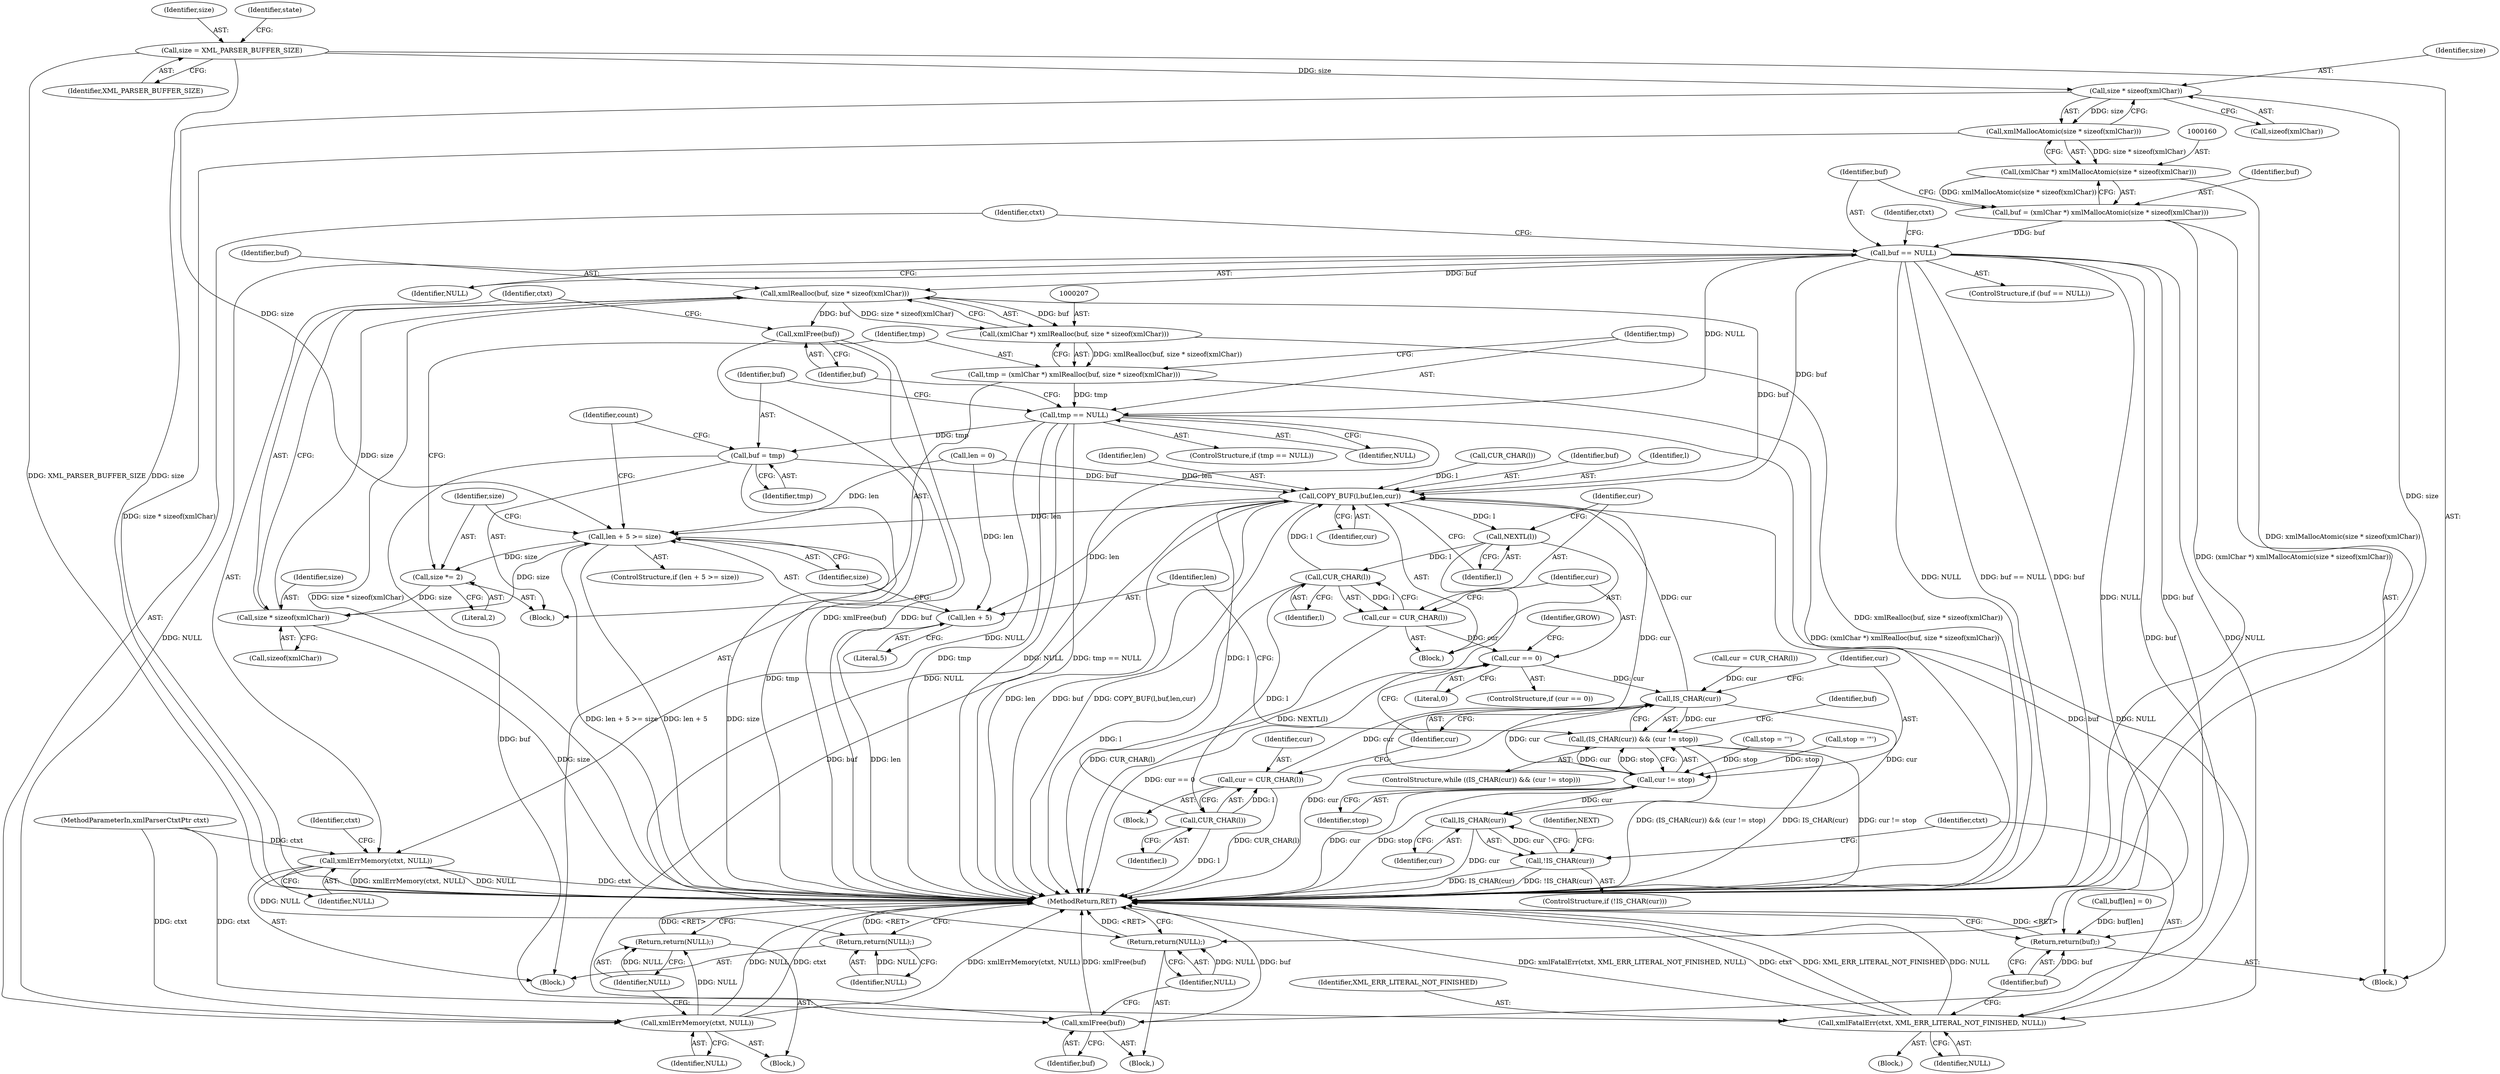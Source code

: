 digraph "0_Chrome_d0947db40187f4708c58e64cbd6013faf9eddeed_36@API" {
"1000162" [label="(Call,size * sizeof(xmlChar))"];
"1000113" [label="(Call,size = XML_PARSER_BUFFER_SIZE)"];
"1000161" [label="(Call,xmlMallocAtomic(size * sizeof(xmlChar)))"];
"1000159" [label="(Call,(xmlChar *) xmlMallocAtomic(size * sizeof(xmlChar)))"];
"1000157" [label="(Call,buf = (xmlChar *) xmlMallocAtomic(size * sizeof(xmlChar)))"];
"1000167" [label="(Call,buf == NULL)"];
"1000171" [label="(Call,xmlErrMemory(ctxt, NULL))"];
"1000174" [label="(Return,return(NULL);)"];
"1000208" [label="(Call,xmlRealloc(buf, size * sizeof(xmlChar)))"];
"1000206" [label="(Call,(xmlChar *) xmlRealloc(buf, size * sizeof(xmlChar)))"];
"1000204" [label="(Call,tmp = (xmlChar *) xmlRealloc(buf, size * sizeof(xmlChar)))"];
"1000215" [label="(Call,tmp == NULL)"];
"1000221" [label="(Call,xmlErrMemory(ctxt, NULL))"];
"1000231" [label="(Return,return(NULL);)"];
"1000233" [label="(Call,buf = tmp)"];
"1000254" [label="(Call,xmlFree(buf))"];
"1000258" [label="(Call,COPY_BUF(l,buf,len,cur))"];
"1000194" [label="(Call,len + 5 >= size)"];
"1000201" [label="(Call,size *= 2)"];
"1000210" [label="(Call,size * sizeof(xmlChar))"];
"1000195" [label="(Call,len + 5)"];
"1000263" [label="(Call,NEXTL(l))"];
"1000267" [label="(Call,CUR_CHAR(l))"];
"1000265" [label="(Call,cur = CUR_CHAR(l))"];
"1000270" [label="(Call,cur == 0)"];
"1000187" [label="(Call,IS_CHAR(cur))"];
"1000186" [label="(Call,(IS_CHAR(cur)) && (cur != stop))"];
"1000189" [label="(Call,cur != stop)"];
"1000294" [label="(Call,IS_CHAR(cur))"];
"1000293" [label="(Call,!IS_CHAR(cur))"];
"1000278" [label="(Call,CUR_CHAR(l))"];
"1000276" [label="(Call,cur = CUR_CHAR(l))"];
"1000304" [label="(Return,return(buf);)"];
"1000256" [label="(Return,return(NULL);)"];
"1000297" [label="(Call,xmlFatalErr(ctxt, XML_ERR_LITERAL_NOT_FINISHED, NULL))"];
"1000219" [label="(Call,xmlFree(buf))"];
"1000203" [label="(Literal,2)"];
"1000232" [label="(Identifier,NULL)"];
"1000292" [label="(ControlStructure,if (!IS_CHAR(cur)))"];
"1000296" [label="(Block,)"];
"1000257" [label="(Identifier,NULL)"];
"1000298" [label="(Identifier,ctxt)"];
"1000157" [label="(Call,buf = (xmlChar *) xmlMallocAtomic(size * sizeof(xmlChar)))"];
"1000262" [label="(Identifier,cur)"];
"1000204" [label="(Call,tmp = (xmlChar *) xmlRealloc(buf, size * sizeof(xmlChar)))"];
"1000192" [label="(Block,)"];
"1000194" [label="(Call,len + 5 >= size)"];
"1000215" [label="(Call,tmp == NULL)"];
"1000280" [label="(Call,buf[len] = 0)"];
"1000282" [label="(Identifier,buf)"];
"1000263" [label="(Call,NEXTL(l))"];
"1000163" [label="(Identifier,size)"];
"1000170" [label="(Block,)"];
"1000195" [label="(Call,len + 5)"];
"1000271" [label="(Identifier,cur)"];
"1000269" [label="(ControlStructure,if (cur == 0))"];
"1000276" [label="(Call,cur = CUR_CHAR(l))"];
"1000268" [label="(Identifier,l)"];
"1000114" [label="(Identifier,size)"];
"1000295" [label="(Identifier,cur)"];
"1000196" [label="(Identifier,len)"];
"1000136" [label="(Call,stop = '\"')"];
"1000183" [label="(Call,CUR_CHAR(l))"];
"1000103" [label="(Block,)"];
"1000167" [label="(Call,buf == NULL)"];
"1000223" [label="(Identifier,NULL)"];
"1000206" [label="(Call,(xmlChar *) xmlRealloc(buf, size * sizeof(xmlChar)))"];
"1000255" [label="(Identifier,buf)"];
"1000300" [label="(Identifier,NULL)"];
"1000235" [label="(Identifier,tmp)"];
"1000260" [label="(Identifier,buf)"];
"1000277" [label="(Identifier,cur)"];
"1000305" [label="(Identifier,buf)"];
"1000102" [label="(MethodParameterIn,xmlParserCtxtPtr ctxt)"];
"1000237" [label="(Identifier,count)"];
"1000166" [label="(ControlStructure,if (buf == NULL))"];
"1000221" [label="(Call,xmlErrMemory(ctxt, NULL))"];
"1000279" [label="(Identifier,l)"];
"1000199" [label="(Block,)"];
"1000273" [label="(Block,)"];
"1000113" [label="(Call,size = XML_PARSER_BUFFER_SIZE)"];
"1000220" [label="(Identifier,buf)"];
"1000217" [label="(Identifier,NULL)"];
"1000115" [label="(Identifier,XML_PARSER_BUFFER_SIZE)"];
"1000303" [label="(Identifier,NEXT)"];
"1000181" [label="(Call,cur = CUR_CHAR(l))"];
"1000299" [label="(Identifier,XML_ERR_LITERAL_NOT_FINISHED)"];
"1000226" [label="(Identifier,ctxt)"];
"1000267" [label="(Call,CUR_CHAR(l))"];
"1000109" [label="(Call,len = 0)"];
"1000174" [label="(Return,return(NULL);)"];
"1000218" [label="(Block,)"];
"1000270" [label="(Call,cur == 0)"];
"1000173" [label="(Identifier,NULL)"];
"1000191" [label="(Identifier,stop)"];
"1000210" [label="(Call,size * sizeof(xmlChar))"];
"1000219" [label="(Call,xmlFree(buf))"];
"1000202" [label="(Identifier,size)"];
"1000175" [label="(Identifier,NULL)"];
"1000297" [label="(Call,xmlFatalErr(ctxt, XML_ERR_LITERAL_NOT_FINISHED, NULL))"];
"1000222" [label="(Identifier,ctxt)"];
"1000198" [label="(Identifier,size)"];
"1000256" [label="(Return,return(NULL);)"];
"1000231" [label="(Return,return(NULL);)"];
"1000146" [label="(Call,stop = '\'')"];
"1000208" [label="(Call,xmlRealloc(buf, size * sizeof(xmlChar)))"];
"1000254" [label="(Call,xmlFree(buf))"];
"1000234" [label="(Identifier,buf)"];
"1000211" [label="(Identifier,size)"];
"1000306" [label="(MethodReturn,RET)"];
"1000209" [label="(Identifier,buf)"];
"1000259" [label="(Identifier,l)"];
"1000121" [label="(Identifier,state)"];
"1000169" [label="(Identifier,NULL)"];
"1000193" [label="(ControlStructure,if (len + 5 >= size))"];
"1000186" [label="(Call,(IS_CHAR(cur)) && (cur != stop))"];
"1000197" [label="(Literal,5)"];
"1000264" [label="(Identifier,l)"];
"1000178" [label="(Identifier,ctxt)"];
"1000205" [label="(Identifier,tmp)"];
"1000190" [label="(Identifier,cur)"];
"1000258" [label="(Call,COPY_BUF(l,buf,len,cur))"];
"1000278" [label="(Call,CUR_CHAR(l))"];
"1000216" [label="(Identifier,tmp)"];
"1000233" [label="(Call,buf = tmp)"];
"1000158" [label="(Identifier,buf)"];
"1000161" [label="(Call,xmlMallocAtomic(size * sizeof(xmlChar)))"];
"1000164" [label="(Call,sizeof(xmlChar))"];
"1000159" [label="(Call,(xmlChar *) xmlMallocAtomic(size * sizeof(xmlChar)))"];
"1000162" [label="(Call,size * sizeof(xmlChar))"];
"1000185" [label="(ControlStructure,while ((IS_CHAR(cur)) && (cur != stop)))"];
"1000172" [label="(Identifier,ctxt)"];
"1000189" [label="(Call,cur != stop)"];
"1000201" [label="(Call,size *= 2)"];
"1000265" [label="(Call,cur = CUR_CHAR(l))"];
"1000274" [label="(Identifier,GROW)"];
"1000294" [label="(Call,IS_CHAR(cur))"];
"1000293" [label="(Call,!IS_CHAR(cur))"];
"1000212" [label="(Call,sizeof(xmlChar))"];
"1000253" [label="(Block,)"];
"1000168" [label="(Identifier,buf)"];
"1000304" [label="(Return,return(buf);)"];
"1000261" [label="(Identifier,len)"];
"1000188" [label="(Identifier,cur)"];
"1000272" [label="(Literal,0)"];
"1000266" [label="(Identifier,cur)"];
"1000214" [label="(ControlStructure,if (tmp == NULL))"];
"1000187" [label="(Call,IS_CHAR(cur))"];
"1000171" [label="(Call,xmlErrMemory(ctxt, NULL))"];
"1000162" -> "1000161"  [label="AST: "];
"1000162" -> "1000164"  [label="CFG: "];
"1000163" -> "1000162"  [label="AST: "];
"1000164" -> "1000162"  [label="AST: "];
"1000161" -> "1000162"  [label="CFG: "];
"1000162" -> "1000306"  [label="DDG: size"];
"1000162" -> "1000161"  [label="DDG: size"];
"1000113" -> "1000162"  [label="DDG: size"];
"1000162" -> "1000194"  [label="DDG: size"];
"1000113" -> "1000103"  [label="AST: "];
"1000113" -> "1000115"  [label="CFG: "];
"1000114" -> "1000113"  [label="AST: "];
"1000115" -> "1000113"  [label="AST: "];
"1000121" -> "1000113"  [label="CFG: "];
"1000113" -> "1000306"  [label="DDG: size"];
"1000113" -> "1000306"  [label="DDG: XML_PARSER_BUFFER_SIZE"];
"1000161" -> "1000159"  [label="AST: "];
"1000159" -> "1000161"  [label="CFG: "];
"1000161" -> "1000306"  [label="DDG: size * sizeof(xmlChar)"];
"1000161" -> "1000159"  [label="DDG: size * sizeof(xmlChar)"];
"1000159" -> "1000157"  [label="AST: "];
"1000160" -> "1000159"  [label="AST: "];
"1000157" -> "1000159"  [label="CFG: "];
"1000159" -> "1000306"  [label="DDG: xmlMallocAtomic(size * sizeof(xmlChar))"];
"1000159" -> "1000157"  [label="DDG: xmlMallocAtomic(size * sizeof(xmlChar))"];
"1000157" -> "1000103"  [label="AST: "];
"1000158" -> "1000157"  [label="AST: "];
"1000168" -> "1000157"  [label="CFG: "];
"1000157" -> "1000306"  [label="DDG: (xmlChar *) xmlMallocAtomic(size * sizeof(xmlChar))"];
"1000157" -> "1000167"  [label="DDG: buf"];
"1000167" -> "1000166"  [label="AST: "];
"1000167" -> "1000169"  [label="CFG: "];
"1000168" -> "1000167"  [label="AST: "];
"1000169" -> "1000167"  [label="AST: "];
"1000172" -> "1000167"  [label="CFG: "];
"1000178" -> "1000167"  [label="CFG: "];
"1000167" -> "1000306"  [label="DDG: buf"];
"1000167" -> "1000306"  [label="DDG: NULL"];
"1000167" -> "1000306"  [label="DDG: buf == NULL"];
"1000167" -> "1000171"  [label="DDG: NULL"];
"1000167" -> "1000208"  [label="DDG: buf"];
"1000167" -> "1000215"  [label="DDG: NULL"];
"1000167" -> "1000254"  [label="DDG: buf"];
"1000167" -> "1000256"  [label="DDG: NULL"];
"1000167" -> "1000258"  [label="DDG: buf"];
"1000167" -> "1000297"  [label="DDG: NULL"];
"1000167" -> "1000304"  [label="DDG: buf"];
"1000171" -> "1000170"  [label="AST: "];
"1000171" -> "1000173"  [label="CFG: "];
"1000172" -> "1000171"  [label="AST: "];
"1000173" -> "1000171"  [label="AST: "];
"1000175" -> "1000171"  [label="CFG: "];
"1000171" -> "1000306"  [label="DDG: ctxt"];
"1000171" -> "1000306"  [label="DDG: NULL"];
"1000171" -> "1000306"  [label="DDG: xmlErrMemory(ctxt, NULL)"];
"1000102" -> "1000171"  [label="DDG: ctxt"];
"1000171" -> "1000174"  [label="DDG: NULL"];
"1000174" -> "1000170"  [label="AST: "];
"1000174" -> "1000175"  [label="CFG: "];
"1000175" -> "1000174"  [label="AST: "];
"1000306" -> "1000174"  [label="CFG: "];
"1000174" -> "1000306"  [label="DDG: <RET>"];
"1000175" -> "1000174"  [label="DDG: NULL"];
"1000208" -> "1000206"  [label="AST: "];
"1000208" -> "1000210"  [label="CFG: "];
"1000209" -> "1000208"  [label="AST: "];
"1000210" -> "1000208"  [label="AST: "];
"1000206" -> "1000208"  [label="CFG: "];
"1000208" -> "1000306"  [label="DDG: size * sizeof(xmlChar)"];
"1000208" -> "1000206"  [label="DDG: buf"];
"1000208" -> "1000206"  [label="DDG: size * sizeof(xmlChar)"];
"1000258" -> "1000208"  [label="DDG: buf"];
"1000210" -> "1000208"  [label="DDG: size"];
"1000208" -> "1000219"  [label="DDG: buf"];
"1000206" -> "1000204"  [label="AST: "];
"1000207" -> "1000206"  [label="AST: "];
"1000204" -> "1000206"  [label="CFG: "];
"1000206" -> "1000306"  [label="DDG: xmlRealloc(buf, size * sizeof(xmlChar))"];
"1000206" -> "1000204"  [label="DDG: xmlRealloc(buf, size * sizeof(xmlChar))"];
"1000204" -> "1000199"  [label="AST: "];
"1000205" -> "1000204"  [label="AST: "];
"1000216" -> "1000204"  [label="CFG: "];
"1000204" -> "1000306"  [label="DDG: (xmlChar *) xmlRealloc(buf, size * sizeof(xmlChar))"];
"1000204" -> "1000215"  [label="DDG: tmp"];
"1000215" -> "1000214"  [label="AST: "];
"1000215" -> "1000217"  [label="CFG: "];
"1000216" -> "1000215"  [label="AST: "];
"1000217" -> "1000215"  [label="AST: "];
"1000220" -> "1000215"  [label="CFG: "];
"1000234" -> "1000215"  [label="CFG: "];
"1000215" -> "1000306"  [label="DDG: tmp"];
"1000215" -> "1000306"  [label="DDG: NULL"];
"1000215" -> "1000306"  [label="DDG: tmp == NULL"];
"1000215" -> "1000221"  [label="DDG: NULL"];
"1000215" -> "1000233"  [label="DDG: tmp"];
"1000215" -> "1000256"  [label="DDG: NULL"];
"1000215" -> "1000297"  [label="DDG: NULL"];
"1000221" -> "1000218"  [label="AST: "];
"1000221" -> "1000223"  [label="CFG: "];
"1000222" -> "1000221"  [label="AST: "];
"1000223" -> "1000221"  [label="AST: "];
"1000226" -> "1000221"  [label="CFG: "];
"1000221" -> "1000306"  [label="DDG: xmlErrMemory(ctxt, NULL)"];
"1000221" -> "1000306"  [label="DDG: NULL"];
"1000221" -> "1000306"  [label="DDG: ctxt"];
"1000102" -> "1000221"  [label="DDG: ctxt"];
"1000221" -> "1000231"  [label="DDG: NULL"];
"1000231" -> "1000218"  [label="AST: "];
"1000231" -> "1000232"  [label="CFG: "];
"1000232" -> "1000231"  [label="AST: "];
"1000306" -> "1000231"  [label="CFG: "];
"1000231" -> "1000306"  [label="DDG: <RET>"];
"1000232" -> "1000231"  [label="DDG: NULL"];
"1000233" -> "1000199"  [label="AST: "];
"1000233" -> "1000235"  [label="CFG: "];
"1000234" -> "1000233"  [label="AST: "];
"1000235" -> "1000233"  [label="AST: "];
"1000237" -> "1000233"  [label="CFG: "];
"1000233" -> "1000306"  [label="DDG: tmp"];
"1000233" -> "1000254"  [label="DDG: buf"];
"1000233" -> "1000258"  [label="DDG: buf"];
"1000254" -> "1000253"  [label="AST: "];
"1000254" -> "1000255"  [label="CFG: "];
"1000255" -> "1000254"  [label="AST: "];
"1000257" -> "1000254"  [label="CFG: "];
"1000254" -> "1000306"  [label="DDG: buf"];
"1000254" -> "1000306"  [label="DDG: xmlFree(buf)"];
"1000258" -> "1000254"  [label="DDG: buf"];
"1000258" -> "1000192"  [label="AST: "];
"1000258" -> "1000262"  [label="CFG: "];
"1000259" -> "1000258"  [label="AST: "];
"1000260" -> "1000258"  [label="AST: "];
"1000261" -> "1000258"  [label="AST: "];
"1000262" -> "1000258"  [label="AST: "];
"1000264" -> "1000258"  [label="CFG: "];
"1000258" -> "1000306"  [label="DDG: len"];
"1000258" -> "1000306"  [label="DDG: buf"];
"1000258" -> "1000306"  [label="DDG: COPY_BUF(l,buf,len,cur)"];
"1000258" -> "1000194"  [label="DDG: len"];
"1000258" -> "1000195"  [label="DDG: len"];
"1000183" -> "1000258"  [label="DDG: l"];
"1000267" -> "1000258"  [label="DDG: l"];
"1000278" -> "1000258"  [label="DDG: l"];
"1000109" -> "1000258"  [label="DDG: len"];
"1000187" -> "1000258"  [label="DDG: cur"];
"1000189" -> "1000258"  [label="DDG: cur"];
"1000258" -> "1000263"  [label="DDG: l"];
"1000258" -> "1000304"  [label="DDG: buf"];
"1000194" -> "1000193"  [label="AST: "];
"1000194" -> "1000198"  [label="CFG: "];
"1000195" -> "1000194"  [label="AST: "];
"1000198" -> "1000194"  [label="AST: "];
"1000202" -> "1000194"  [label="CFG: "];
"1000237" -> "1000194"  [label="CFG: "];
"1000194" -> "1000306"  [label="DDG: len + 5 >= size"];
"1000194" -> "1000306"  [label="DDG: len + 5"];
"1000194" -> "1000306"  [label="DDG: size"];
"1000109" -> "1000194"  [label="DDG: len"];
"1000210" -> "1000194"  [label="DDG: size"];
"1000194" -> "1000201"  [label="DDG: size"];
"1000201" -> "1000199"  [label="AST: "];
"1000201" -> "1000203"  [label="CFG: "];
"1000202" -> "1000201"  [label="AST: "];
"1000203" -> "1000201"  [label="AST: "];
"1000205" -> "1000201"  [label="CFG: "];
"1000201" -> "1000210"  [label="DDG: size"];
"1000210" -> "1000212"  [label="CFG: "];
"1000211" -> "1000210"  [label="AST: "];
"1000212" -> "1000210"  [label="AST: "];
"1000210" -> "1000306"  [label="DDG: size"];
"1000195" -> "1000197"  [label="CFG: "];
"1000196" -> "1000195"  [label="AST: "];
"1000197" -> "1000195"  [label="AST: "];
"1000198" -> "1000195"  [label="CFG: "];
"1000195" -> "1000306"  [label="DDG: len"];
"1000109" -> "1000195"  [label="DDG: len"];
"1000263" -> "1000192"  [label="AST: "];
"1000263" -> "1000264"  [label="CFG: "];
"1000264" -> "1000263"  [label="AST: "];
"1000266" -> "1000263"  [label="CFG: "];
"1000263" -> "1000306"  [label="DDG: NEXTL(l)"];
"1000263" -> "1000267"  [label="DDG: l"];
"1000267" -> "1000265"  [label="AST: "];
"1000267" -> "1000268"  [label="CFG: "];
"1000268" -> "1000267"  [label="AST: "];
"1000265" -> "1000267"  [label="CFG: "];
"1000267" -> "1000306"  [label="DDG: l"];
"1000267" -> "1000265"  [label="DDG: l"];
"1000267" -> "1000278"  [label="DDG: l"];
"1000265" -> "1000192"  [label="AST: "];
"1000266" -> "1000265"  [label="AST: "];
"1000271" -> "1000265"  [label="CFG: "];
"1000265" -> "1000306"  [label="DDG: CUR_CHAR(l)"];
"1000265" -> "1000270"  [label="DDG: cur"];
"1000270" -> "1000269"  [label="AST: "];
"1000270" -> "1000272"  [label="CFG: "];
"1000271" -> "1000270"  [label="AST: "];
"1000272" -> "1000270"  [label="AST: "];
"1000188" -> "1000270"  [label="CFG: "];
"1000274" -> "1000270"  [label="CFG: "];
"1000270" -> "1000306"  [label="DDG: cur == 0"];
"1000270" -> "1000187"  [label="DDG: cur"];
"1000187" -> "1000186"  [label="AST: "];
"1000187" -> "1000188"  [label="CFG: "];
"1000188" -> "1000187"  [label="AST: "];
"1000190" -> "1000187"  [label="CFG: "];
"1000186" -> "1000187"  [label="CFG: "];
"1000187" -> "1000306"  [label="DDG: cur"];
"1000187" -> "1000186"  [label="DDG: cur"];
"1000181" -> "1000187"  [label="DDG: cur"];
"1000276" -> "1000187"  [label="DDG: cur"];
"1000187" -> "1000189"  [label="DDG: cur"];
"1000187" -> "1000294"  [label="DDG: cur"];
"1000186" -> "1000185"  [label="AST: "];
"1000186" -> "1000189"  [label="CFG: "];
"1000189" -> "1000186"  [label="AST: "];
"1000196" -> "1000186"  [label="CFG: "];
"1000282" -> "1000186"  [label="CFG: "];
"1000186" -> "1000306"  [label="DDG: (IS_CHAR(cur)) && (cur != stop)"];
"1000186" -> "1000306"  [label="DDG: IS_CHAR(cur)"];
"1000186" -> "1000306"  [label="DDG: cur != stop"];
"1000189" -> "1000186"  [label="DDG: cur"];
"1000189" -> "1000186"  [label="DDG: stop"];
"1000189" -> "1000191"  [label="CFG: "];
"1000190" -> "1000189"  [label="AST: "];
"1000191" -> "1000189"  [label="AST: "];
"1000189" -> "1000306"  [label="DDG: cur"];
"1000189" -> "1000306"  [label="DDG: stop"];
"1000146" -> "1000189"  [label="DDG: stop"];
"1000136" -> "1000189"  [label="DDG: stop"];
"1000189" -> "1000294"  [label="DDG: cur"];
"1000294" -> "1000293"  [label="AST: "];
"1000294" -> "1000295"  [label="CFG: "];
"1000295" -> "1000294"  [label="AST: "];
"1000293" -> "1000294"  [label="CFG: "];
"1000294" -> "1000306"  [label="DDG: cur"];
"1000294" -> "1000293"  [label="DDG: cur"];
"1000293" -> "1000292"  [label="AST: "];
"1000298" -> "1000293"  [label="CFG: "];
"1000303" -> "1000293"  [label="CFG: "];
"1000293" -> "1000306"  [label="DDG: IS_CHAR(cur)"];
"1000293" -> "1000306"  [label="DDG: !IS_CHAR(cur)"];
"1000278" -> "1000276"  [label="AST: "];
"1000278" -> "1000279"  [label="CFG: "];
"1000279" -> "1000278"  [label="AST: "];
"1000276" -> "1000278"  [label="CFG: "];
"1000278" -> "1000306"  [label="DDG: l"];
"1000278" -> "1000276"  [label="DDG: l"];
"1000276" -> "1000273"  [label="AST: "];
"1000277" -> "1000276"  [label="AST: "];
"1000188" -> "1000276"  [label="CFG: "];
"1000276" -> "1000306"  [label="DDG: CUR_CHAR(l)"];
"1000304" -> "1000103"  [label="AST: "];
"1000304" -> "1000305"  [label="CFG: "];
"1000305" -> "1000304"  [label="AST: "];
"1000306" -> "1000304"  [label="CFG: "];
"1000304" -> "1000306"  [label="DDG: <RET>"];
"1000305" -> "1000304"  [label="DDG: buf"];
"1000280" -> "1000304"  [label="DDG: buf[len]"];
"1000256" -> "1000253"  [label="AST: "];
"1000256" -> "1000257"  [label="CFG: "];
"1000257" -> "1000256"  [label="AST: "];
"1000306" -> "1000256"  [label="CFG: "];
"1000256" -> "1000306"  [label="DDG: <RET>"];
"1000257" -> "1000256"  [label="DDG: NULL"];
"1000297" -> "1000296"  [label="AST: "];
"1000297" -> "1000300"  [label="CFG: "];
"1000298" -> "1000297"  [label="AST: "];
"1000299" -> "1000297"  [label="AST: "];
"1000300" -> "1000297"  [label="AST: "];
"1000305" -> "1000297"  [label="CFG: "];
"1000297" -> "1000306"  [label="DDG: ctxt"];
"1000297" -> "1000306"  [label="DDG: XML_ERR_LITERAL_NOT_FINISHED"];
"1000297" -> "1000306"  [label="DDG: NULL"];
"1000297" -> "1000306"  [label="DDG: xmlFatalErr(ctxt, XML_ERR_LITERAL_NOT_FINISHED, NULL)"];
"1000102" -> "1000297"  [label="DDG: ctxt"];
"1000219" -> "1000218"  [label="AST: "];
"1000219" -> "1000220"  [label="CFG: "];
"1000220" -> "1000219"  [label="AST: "];
"1000222" -> "1000219"  [label="CFG: "];
"1000219" -> "1000306"  [label="DDG: xmlFree(buf)"];
"1000219" -> "1000306"  [label="DDG: buf"];
}
